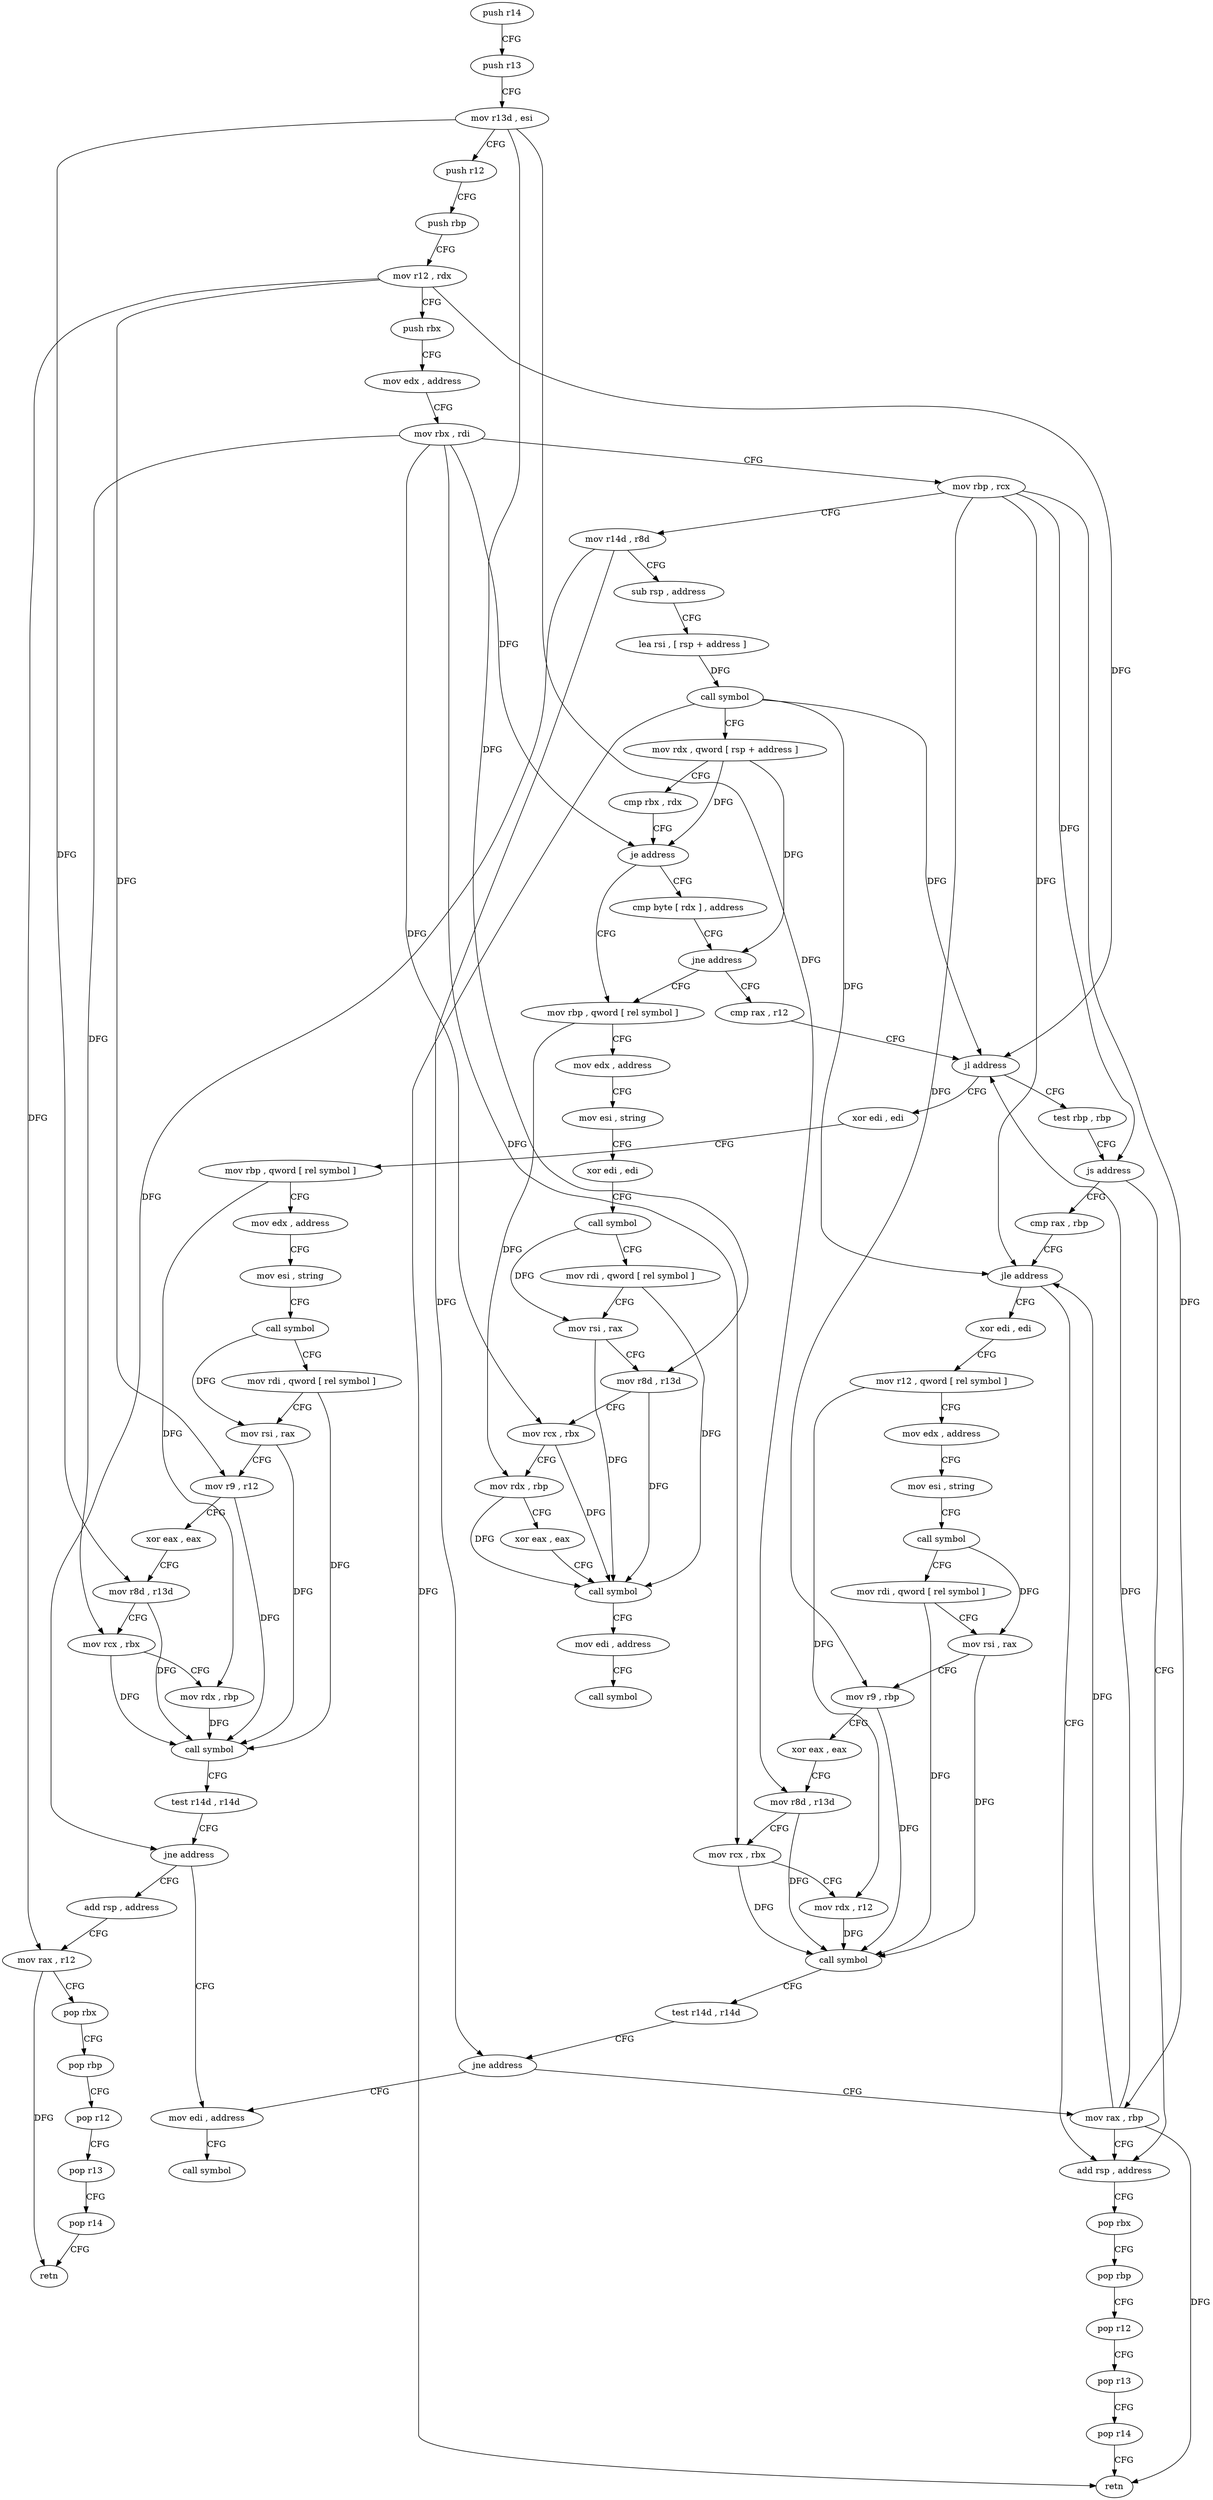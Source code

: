 digraph "func" {
"4208656" [label = "push r14" ]
"4208658" [label = "push r13" ]
"4208660" [label = "mov r13d , esi" ]
"4208663" [label = "push r12" ]
"4208665" [label = "push rbp" ]
"4208666" [label = "mov r12 , rdx" ]
"4208669" [label = "push rbx" ]
"4208670" [label = "mov edx , address" ]
"4208675" [label = "mov rbx , rdi" ]
"4208678" [label = "mov rbp , rcx" ]
"4208681" [label = "mov r14d , r8d" ]
"4208684" [label = "sub rsp , address" ]
"4208688" [label = "lea rsi , [ rsp + address ]" ]
"4208693" [label = "call symbol" ]
"4208698" [label = "mov rdx , qword [ rsp + address ]" ]
"4208703" [label = "cmp rbx , rdx" ]
"4208706" [label = "je address" ]
"4208890" [label = "mov rbp , qword [ rel symbol ]" ]
"4208712" [label = "cmp byte [ rdx ] , address" ]
"4208897" [label = "mov edx , address" ]
"4208902" [label = "mov esi , string" ]
"4208907" [label = "xor edi , edi" ]
"4208909" [label = "call symbol" ]
"4208914" [label = "mov rdi , qword [ rel symbol ]" ]
"4208921" [label = "mov rsi , rax" ]
"4208924" [label = "mov r8d , r13d" ]
"4208927" [label = "mov rcx , rbx" ]
"4208930" [label = "mov rdx , rbp" ]
"4208933" [label = "xor eax , eax" ]
"4208935" [label = "call symbol" ]
"4208940" [label = "mov edi , address" ]
"4208945" [label = "call symbol" ]
"4208715" [label = "jne address" ]
"4208721" [label = "cmp rax , r12" ]
"4208724" [label = "jl address" ]
"4208816" [label = "xor edi , edi" ]
"4208726" [label = "test rbp , rbp" ]
"4208818" [label = "mov rbp , qword [ rel symbol ]" ]
"4208825" [label = "mov edx , address" ]
"4208830" [label = "mov esi , string" ]
"4208835" [label = "call symbol" ]
"4208840" [label = "mov rdi , qword [ rel symbol ]" ]
"4208847" [label = "mov rsi , rax" ]
"4208850" [label = "mov r9 , r12" ]
"4208853" [label = "xor eax , eax" ]
"4208855" [label = "mov r8d , r13d" ]
"4208858" [label = "mov rcx , rbx" ]
"4208861" [label = "mov rdx , rbp" ]
"4208864" [label = "call symbol" ]
"4208869" [label = "test r14d , r14d" ]
"4208872" [label = "jne address" ]
"4208950" [label = "mov edi , address" ]
"4208874" [label = "add rsp , address" ]
"4208729" [label = "js address" ]
"4208801" [label = "add rsp , address" ]
"4208731" [label = "cmp rax , rbp" ]
"4208955" [label = "call symbol" ]
"4208878" [label = "mov rax , r12" ]
"4208881" [label = "pop rbx" ]
"4208882" [label = "pop rbp" ]
"4208883" [label = "pop r12" ]
"4208885" [label = "pop r13" ]
"4208887" [label = "pop r14" ]
"4208889" [label = "retn" ]
"4208805" [label = "pop rbx" ]
"4208806" [label = "pop rbp" ]
"4208807" [label = "pop r12" ]
"4208809" [label = "pop r13" ]
"4208811" [label = "pop r14" ]
"4208813" [label = "retn" ]
"4208734" [label = "jle address" ]
"4208736" [label = "xor edi , edi" ]
"4208738" [label = "mov r12 , qword [ rel symbol ]" ]
"4208745" [label = "mov edx , address" ]
"4208750" [label = "mov esi , string" ]
"4208755" [label = "call symbol" ]
"4208760" [label = "mov rdi , qword [ rel symbol ]" ]
"4208767" [label = "mov rsi , rax" ]
"4208770" [label = "mov r9 , rbp" ]
"4208773" [label = "xor eax , eax" ]
"4208775" [label = "mov r8d , r13d" ]
"4208778" [label = "mov rcx , rbx" ]
"4208781" [label = "mov rdx , r12" ]
"4208784" [label = "call symbol" ]
"4208789" [label = "test r14d , r14d" ]
"4208792" [label = "jne address" ]
"4208798" [label = "mov rax , rbp" ]
"4208656" -> "4208658" [ label = "CFG" ]
"4208658" -> "4208660" [ label = "CFG" ]
"4208660" -> "4208663" [ label = "CFG" ]
"4208660" -> "4208924" [ label = "DFG" ]
"4208660" -> "4208855" [ label = "DFG" ]
"4208660" -> "4208775" [ label = "DFG" ]
"4208663" -> "4208665" [ label = "CFG" ]
"4208665" -> "4208666" [ label = "CFG" ]
"4208666" -> "4208669" [ label = "CFG" ]
"4208666" -> "4208724" [ label = "DFG" ]
"4208666" -> "4208850" [ label = "DFG" ]
"4208666" -> "4208878" [ label = "DFG" ]
"4208669" -> "4208670" [ label = "CFG" ]
"4208670" -> "4208675" [ label = "CFG" ]
"4208675" -> "4208678" [ label = "CFG" ]
"4208675" -> "4208706" [ label = "DFG" ]
"4208675" -> "4208927" [ label = "DFG" ]
"4208675" -> "4208858" [ label = "DFG" ]
"4208675" -> "4208778" [ label = "DFG" ]
"4208678" -> "4208681" [ label = "CFG" ]
"4208678" -> "4208729" [ label = "DFG" ]
"4208678" -> "4208734" [ label = "DFG" ]
"4208678" -> "4208770" [ label = "DFG" ]
"4208678" -> "4208798" [ label = "DFG" ]
"4208681" -> "4208684" [ label = "CFG" ]
"4208681" -> "4208872" [ label = "DFG" ]
"4208681" -> "4208792" [ label = "DFG" ]
"4208684" -> "4208688" [ label = "CFG" ]
"4208688" -> "4208693" [ label = "DFG" ]
"4208693" -> "4208698" [ label = "CFG" ]
"4208693" -> "4208724" [ label = "DFG" ]
"4208693" -> "4208813" [ label = "DFG" ]
"4208693" -> "4208734" [ label = "DFG" ]
"4208698" -> "4208703" [ label = "CFG" ]
"4208698" -> "4208706" [ label = "DFG" ]
"4208698" -> "4208715" [ label = "DFG" ]
"4208703" -> "4208706" [ label = "CFG" ]
"4208706" -> "4208890" [ label = "CFG" ]
"4208706" -> "4208712" [ label = "CFG" ]
"4208890" -> "4208897" [ label = "CFG" ]
"4208890" -> "4208930" [ label = "DFG" ]
"4208712" -> "4208715" [ label = "CFG" ]
"4208897" -> "4208902" [ label = "CFG" ]
"4208902" -> "4208907" [ label = "CFG" ]
"4208907" -> "4208909" [ label = "CFG" ]
"4208909" -> "4208914" [ label = "CFG" ]
"4208909" -> "4208921" [ label = "DFG" ]
"4208914" -> "4208921" [ label = "CFG" ]
"4208914" -> "4208935" [ label = "DFG" ]
"4208921" -> "4208924" [ label = "CFG" ]
"4208921" -> "4208935" [ label = "DFG" ]
"4208924" -> "4208927" [ label = "CFG" ]
"4208924" -> "4208935" [ label = "DFG" ]
"4208927" -> "4208930" [ label = "CFG" ]
"4208927" -> "4208935" [ label = "DFG" ]
"4208930" -> "4208933" [ label = "CFG" ]
"4208930" -> "4208935" [ label = "DFG" ]
"4208933" -> "4208935" [ label = "CFG" ]
"4208935" -> "4208940" [ label = "CFG" ]
"4208940" -> "4208945" [ label = "CFG" ]
"4208715" -> "4208890" [ label = "CFG" ]
"4208715" -> "4208721" [ label = "CFG" ]
"4208721" -> "4208724" [ label = "CFG" ]
"4208724" -> "4208816" [ label = "CFG" ]
"4208724" -> "4208726" [ label = "CFG" ]
"4208816" -> "4208818" [ label = "CFG" ]
"4208726" -> "4208729" [ label = "CFG" ]
"4208818" -> "4208825" [ label = "CFG" ]
"4208818" -> "4208861" [ label = "DFG" ]
"4208825" -> "4208830" [ label = "CFG" ]
"4208830" -> "4208835" [ label = "CFG" ]
"4208835" -> "4208840" [ label = "CFG" ]
"4208835" -> "4208847" [ label = "DFG" ]
"4208840" -> "4208847" [ label = "CFG" ]
"4208840" -> "4208864" [ label = "DFG" ]
"4208847" -> "4208850" [ label = "CFG" ]
"4208847" -> "4208864" [ label = "DFG" ]
"4208850" -> "4208853" [ label = "CFG" ]
"4208850" -> "4208864" [ label = "DFG" ]
"4208853" -> "4208855" [ label = "CFG" ]
"4208855" -> "4208858" [ label = "CFG" ]
"4208855" -> "4208864" [ label = "DFG" ]
"4208858" -> "4208861" [ label = "CFG" ]
"4208858" -> "4208864" [ label = "DFG" ]
"4208861" -> "4208864" [ label = "DFG" ]
"4208864" -> "4208869" [ label = "CFG" ]
"4208869" -> "4208872" [ label = "CFG" ]
"4208872" -> "4208950" [ label = "CFG" ]
"4208872" -> "4208874" [ label = "CFG" ]
"4208950" -> "4208955" [ label = "CFG" ]
"4208874" -> "4208878" [ label = "CFG" ]
"4208729" -> "4208801" [ label = "CFG" ]
"4208729" -> "4208731" [ label = "CFG" ]
"4208801" -> "4208805" [ label = "CFG" ]
"4208731" -> "4208734" [ label = "CFG" ]
"4208878" -> "4208881" [ label = "CFG" ]
"4208878" -> "4208889" [ label = "DFG" ]
"4208881" -> "4208882" [ label = "CFG" ]
"4208882" -> "4208883" [ label = "CFG" ]
"4208883" -> "4208885" [ label = "CFG" ]
"4208885" -> "4208887" [ label = "CFG" ]
"4208887" -> "4208889" [ label = "CFG" ]
"4208805" -> "4208806" [ label = "CFG" ]
"4208806" -> "4208807" [ label = "CFG" ]
"4208807" -> "4208809" [ label = "CFG" ]
"4208809" -> "4208811" [ label = "CFG" ]
"4208811" -> "4208813" [ label = "CFG" ]
"4208734" -> "4208801" [ label = "CFG" ]
"4208734" -> "4208736" [ label = "CFG" ]
"4208736" -> "4208738" [ label = "CFG" ]
"4208738" -> "4208745" [ label = "CFG" ]
"4208738" -> "4208781" [ label = "DFG" ]
"4208745" -> "4208750" [ label = "CFG" ]
"4208750" -> "4208755" [ label = "CFG" ]
"4208755" -> "4208760" [ label = "CFG" ]
"4208755" -> "4208767" [ label = "DFG" ]
"4208760" -> "4208767" [ label = "CFG" ]
"4208760" -> "4208784" [ label = "DFG" ]
"4208767" -> "4208770" [ label = "CFG" ]
"4208767" -> "4208784" [ label = "DFG" ]
"4208770" -> "4208773" [ label = "CFG" ]
"4208770" -> "4208784" [ label = "DFG" ]
"4208773" -> "4208775" [ label = "CFG" ]
"4208775" -> "4208778" [ label = "CFG" ]
"4208775" -> "4208784" [ label = "DFG" ]
"4208778" -> "4208781" [ label = "CFG" ]
"4208778" -> "4208784" [ label = "DFG" ]
"4208781" -> "4208784" [ label = "DFG" ]
"4208784" -> "4208789" [ label = "CFG" ]
"4208789" -> "4208792" [ label = "CFG" ]
"4208792" -> "4208950" [ label = "CFG" ]
"4208792" -> "4208798" [ label = "CFG" ]
"4208798" -> "4208801" [ label = "CFG" ]
"4208798" -> "4208724" [ label = "DFG" ]
"4208798" -> "4208813" [ label = "DFG" ]
"4208798" -> "4208734" [ label = "DFG" ]
}
